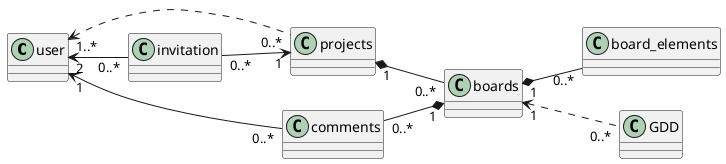 @startuml business_classes
left to right direction
  class user{
  }
  class projects{
  }
  class comments{
  }

  class boards{
  }
  class board_elements{
  }
  class invitation{
  }
  class GDD
  user "2" <-- "0..*" invitation
  user "1..*" <.. "0..*" projects
  user "1" <-- "0..*" comments
  projects "1" *-- "0..*" boards
  comments "0..*" --* "1" boards
  invitation "0..*" --> "1" projects
  boards "1" *-- "0..*" board_elements
  boards "1" <.. "0..*" GDD


@enduml